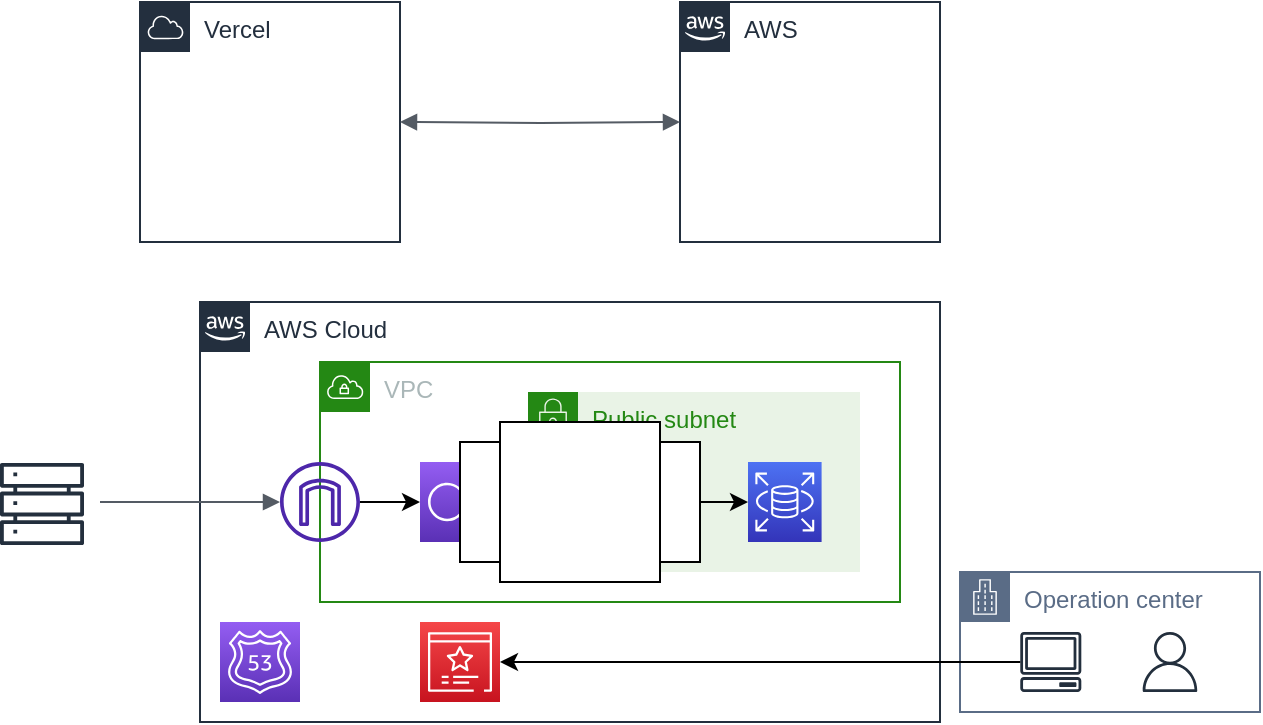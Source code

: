 <mxfile version="21.3.2" type="github">
  <diagram name="ページ1" id="ZhUhhZ0b7djOse1IJpB_">
    <mxGraphModel dx="1122" dy="729" grid="1" gridSize="10" guides="1" tooltips="1" connect="1" arrows="1" fold="1" page="1" pageScale="1" pageWidth="827" pageHeight="1169" math="0" shadow="0">
      <root>
        <mxCell id="0" />
        <mxCell id="1" parent="0" />
        <mxCell id="lF-Qxy4bv3UgVJ07ECqI-1" value="AWS Cloud" style="points=[[0,0],[0.25,0],[0.5,0],[0.75,0],[1,0],[1,0.25],[1,0.5],[1,0.75],[1,1],[0.75,1],[0.5,1],[0.25,1],[0,1],[0,0.75],[0,0.5],[0,0.25]];outlineConnect=0;gradientColor=none;html=1;whiteSpace=wrap;fontSize=12;fontStyle=0;container=1;pointerEvents=0;collapsible=0;recursiveResize=0;shape=mxgraph.aws4.group;grIcon=mxgraph.aws4.group_aws_cloud_alt;strokeColor=#232F3E;fillColor=none;verticalAlign=top;align=left;spacingLeft=30;fontColor=#232F3E;dashed=0;" vertex="1" parent="1">
          <mxGeometry x="200" y="340" width="370" height="210" as="geometry" />
        </mxCell>
        <mxCell id="lF-Qxy4bv3UgVJ07ECqI-2" value="VPC" style="points=[[0,0],[0.25,0],[0.5,0],[0.75,0],[1,0],[1,0.25],[1,0.5],[1,0.75],[1,1],[0.75,1],[0.5,1],[0.25,1],[0,1],[0,0.75],[0,0.5],[0,0.25]];outlineConnect=0;gradientColor=none;html=1;whiteSpace=wrap;fontSize=12;fontStyle=0;container=1;pointerEvents=0;collapsible=0;recursiveResize=0;shape=mxgraph.aws4.group;grIcon=mxgraph.aws4.group_vpc;strokeColor=#248814;fillColor=none;verticalAlign=top;align=left;spacingLeft=30;fontColor=#AAB7B8;dashed=0;" vertex="1" parent="lF-Qxy4bv3UgVJ07ECqI-1">
          <mxGeometry x="60" y="30" width="290" height="120" as="geometry" />
        </mxCell>
        <mxCell id="lF-Qxy4bv3UgVJ07ECqI-3" value="Public subnet" style="points=[[0,0],[0.25,0],[0.5,0],[0.75,0],[1,0],[1,0.25],[1,0.5],[1,0.75],[1,1],[0.75,1],[0.5,1],[0.25,1],[0,1],[0,0.75],[0,0.5],[0,0.25]];outlineConnect=0;gradientColor=none;html=1;whiteSpace=wrap;fontSize=12;fontStyle=0;container=1;pointerEvents=0;collapsible=0;recursiveResize=0;shape=mxgraph.aws4.group;grIcon=mxgraph.aws4.group_security_group;grStroke=0;strokeColor=#248814;fillColor=#E9F3E6;verticalAlign=top;align=left;spacingLeft=30;fontColor=#248814;dashed=0;" vertex="1" parent="lF-Qxy4bv3UgVJ07ECqI-2">
          <mxGeometry x="104" y="15" width="166" height="90" as="geometry" />
        </mxCell>
        <mxCell id="lF-Qxy4bv3UgVJ07ECqI-49" value="" style="edgeStyle=orthogonalEdgeStyle;rounded=0;orthogonalLoop=1;jettySize=auto;html=1;" edge="1" parent="lF-Qxy4bv3UgVJ07ECqI-3" source="lF-Qxy4bv3UgVJ07ECqI-4" target="lF-Qxy4bv3UgVJ07ECqI-7">
          <mxGeometry relative="1" as="geometry" />
        </mxCell>
        <mxCell id="lF-Qxy4bv3UgVJ07ECqI-4" value="" style="sketch=0;points=[[0,0,0],[0.25,0,0],[0.5,0,0],[0.75,0,0],[1,0,0],[0,1,0],[0.25,1,0],[0.5,1,0],[0.75,1,0],[1,1,0],[0,0.25,0],[0,0.5,0],[0,0.75,0],[1,0.25,0],[1,0.5,0],[1,0.75,0]];outlineConnect=0;fontColor=#232F3E;gradientColor=#F78E04;gradientDirection=north;fillColor=#D05C17;strokeColor=#ffffff;dashed=0;verticalLabelPosition=bottom;verticalAlign=top;align=center;html=1;fontSize=12;fontStyle=0;aspect=fixed;shape=mxgraph.aws4.resourceIcon;resIcon=mxgraph.aws4.ec2;" vertex="1" parent="lF-Qxy4bv3UgVJ07ECqI-3">
          <mxGeometry x="26" y="35" width="36.67" height="40" as="geometry" />
        </mxCell>
        <mxCell id="lF-Qxy4bv3UgVJ07ECqI-7" value="" style="sketch=0;points=[[0,0,0],[0.25,0,0],[0.5,0,0],[0.75,0,0],[1,0,0],[0,1,0],[0.25,1,0],[0.5,1,0],[0.75,1,0],[1,1,0],[0,0.25,0],[0,0.5,0],[0,0.75,0],[1,0.25,0],[1,0.5,0],[1,0.75,0]];outlineConnect=0;fontColor=#232F3E;gradientColor=#4D72F3;gradientDirection=north;fillColor=#3334B9;strokeColor=#ffffff;dashed=0;verticalLabelPosition=bottom;verticalAlign=top;align=center;html=1;fontSize=12;fontStyle=0;aspect=fixed;shape=mxgraph.aws4.resourceIcon;resIcon=mxgraph.aws4.rds;" vertex="1" parent="lF-Qxy4bv3UgVJ07ECqI-3">
          <mxGeometry x="110.0" y="35" width="36.8" height="40" as="geometry" />
        </mxCell>
        <mxCell id="lF-Qxy4bv3UgVJ07ECqI-27" value="" style="edgeStyle=orthogonalEdgeStyle;rounded=0;orthogonalLoop=1;jettySize=auto;html=1;" edge="1" parent="lF-Qxy4bv3UgVJ07ECqI-2" source="lF-Qxy4bv3UgVJ07ECqI-10" target="lF-Qxy4bv3UgVJ07ECqI-9">
          <mxGeometry relative="1" as="geometry" />
        </mxCell>
        <mxCell id="lF-Qxy4bv3UgVJ07ECqI-10" value="" style="sketch=0;outlineConnect=0;fontColor=#232F3E;gradientColor=none;fillColor=#4D27AA;strokeColor=none;dashed=0;verticalLabelPosition=bottom;verticalAlign=top;align=center;html=1;fontSize=12;fontStyle=0;aspect=fixed;pointerEvents=1;shape=mxgraph.aws4.internet_gateway;shadow=0;" vertex="1" parent="lF-Qxy4bv3UgVJ07ECqI-2">
          <mxGeometry x="-20" y="50" width="40" height="40" as="geometry" />
        </mxCell>
        <mxCell id="lF-Qxy4bv3UgVJ07ECqI-50" value="" style="edgeStyle=orthogonalEdgeStyle;rounded=0;orthogonalLoop=1;jettySize=auto;html=1;" edge="1" parent="lF-Qxy4bv3UgVJ07ECqI-2" source="lF-Qxy4bv3UgVJ07ECqI-9" target="lF-Qxy4bv3UgVJ07ECqI-4">
          <mxGeometry relative="1" as="geometry" />
        </mxCell>
        <mxCell id="lF-Qxy4bv3UgVJ07ECqI-9" value="" style="sketch=0;points=[[0,0,0],[0.25,0,0],[0.5,0,0],[0.75,0,0],[1,0,0],[0,1,0],[0.25,1,0],[0.5,1,0],[0.75,1,0],[1,1,0],[0,0.25,0],[0,0.5,0],[0,0.75,0],[1,0.25,0],[1,0.5,0],[1,0.75,0]];outlineConnect=0;fontColor=#232F3E;gradientColor=#945DF2;gradientDirection=north;fillColor=#5A30B5;strokeColor=#ffffff;dashed=0;verticalLabelPosition=bottom;verticalAlign=top;align=center;html=1;fontSize=12;fontStyle=0;aspect=fixed;shape=mxgraph.aws4.resourceIcon;resIcon=mxgraph.aws4.elastic_load_balancing;" vertex="1" parent="lF-Qxy4bv3UgVJ07ECqI-2">
          <mxGeometry x="50" y="50" width="40" height="40" as="geometry" />
        </mxCell>
        <mxCell id="lF-Qxy4bv3UgVJ07ECqI-8" value="" style="sketch=0;points=[[0,0,0],[0.25,0,0],[0.5,0,0],[0.75,0,0],[1,0,0],[0,1,0],[0.25,1,0],[0.5,1,0],[0.75,1,0],[1,1,0],[0,0.25,0],[0,0.5,0],[0,0.75,0],[1,0.25,0],[1,0.5,0],[1,0.75,0]];outlineConnect=0;fontColor=#232F3E;gradientColor=#945DF2;gradientDirection=north;fillColor=#5A30B5;strokeColor=#ffffff;dashed=0;verticalLabelPosition=bottom;verticalAlign=top;align=center;html=1;fontSize=12;fontStyle=0;aspect=fixed;shape=mxgraph.aws4.resourceIcon;resIcon=mxgraph.aws4.route_53;" vertex="1" parent="lF-Qxy4bv3UgVJ07ECqI-1">
          <mxGeometry x="10" y="160" width="40" height="40" as="geometry" />
        </mxCell>
        <mxCell id="lF-Qxy4bv3UgVJ07ECqI-11" value="" style="sketch=0;points=[[0,0,0],[0.25,0,0],[0.5,0,0],[0.75,0,0],[1,0,0],[0,1,0],[0.25,1,0],[0.5,1,0],[0.75,1,0],[1,1,0],[0,0.25,0],[0,0.5,0],[0,0.75,0],[1,0.25,0],[1,0.5,0],[1,0.75,0]];outlineConnect=0;fontColor=#232F3E;gradientColor=#F54749;gradientDirection=north;fillColor=#C7131F;strokeColor=#ffffff;dashed=0;verticalLabelPosition=bottom;verticalAlign=top;align=center;html=1;fontSize=12;fontStyle=0;aspect=fixed;shape=mxgraph.aws4.resourceIcon;resIcon=mxgraph.aws4.certificate_manager_3;" vertex="1" parent="lF-Qxy4bv3UgVJ07ECqI-1">
          <mxGeometry x="110" y="160" width="40" height="40" as="geometry" />
        </mxCell>
        <mxCell id="lF-Qxy4bv3UgVJ07ECqI-15" value="Operation center" style="points=[[0,0],[0.25,0],[0.5,0],[0.75,0],[1,0],[1,0.25],[1,0.5],[1,0.75],[1,1],[0.75,1],[0.5,1],[0.25,1],[0,1],[0,0.75],[0,0.5],[0,0.25]];outlineConnect=0;gradientColor=none;html=1;whiteSpace=wrap;fontSize=12;fontStyle=0;container=1;pointerEvents=0;collapsible=0;recursiveResize=0;shape=mxgraph.aws4.group;grIcon=mxgraph.aws4.group_corporate_data_center;strokeColor=#5A6C86;fillColor=none;verticalAlign=top;align=left;spacingLeft=30;fontColor=#5A6C86;dashed=0;" vertex="1" parent="1">
          <mxGeometry x="580" y="475" width="150" height="70" as="geometry" />
        </mxCell>
        <mxCell id="lF-Qxy4bv3UgVJ07ECqI-17" value="" style="sketch=0;outlineConnect=0;fontColor=#232F3E;gradientColor=none;fillColor=#232F3D;strokeColor=none;dashed=0;verticalLabelPosition=bottom;verticalAlign=top;align=center;html=1;fontSize=12;fontStyle=0;aspect=fixed;pointerEvents=1;shape=mxgraph.aws4.client;" vertex="1" parent="lF-Qxy4bv3UgVJ07ECqI-15">
          <mxGeometry x="30" y="30" width="30.79" height="30" as="geometry" />
        </mxCell>
        <mxCell id="lF-Qxy4bv3UgVJ07ECqI-16" value="" style="sketch=0;outlineConnect=0;fontColor=#232F3E;gradientColor=none;fillColor=#232F3D;strokeColor=none;dashed=0;verticalLabelPosition=bottom;verticalAlign=top;align=center;html=1;fontSize=12;fontStyle=0;aspect=fixed;pointerEvents=1;shape=mxgraph.aws4.user;" vertex="1" parent="lF-Qxy4bv3UgVJ07ECqI-15">
          <mxGeometry x="90" y="30" width="30" height="30" as="geometry" />
        </mxCell>
        <mxCell id="lF-Qxy4bv3UgVJ07ECqI-26" value="" style="sketch=0;outlineConnect=0;fontColor=#232F3E;gradientColor=none;fillColor=#232F3D;strokeColor=none;dashed=0;verticalLabelPosition=bottom;verticalAlign=top;align=center;html=1;fontSize=12;fontStyle=0;aspect=fixed;pointerEvents=1;shape=mxgraph.aws4.servers;" vertex="1" parent="1">
          <mxGeometry x="100" y="420" width="42" height="42" as="geometry" />
        </mxCell>
        <mxCell id="lF-Qxy4bv3UgVJ07ECqI-29" value="" style="edgeStyle=orthogonalEdgeStyle;html=1;endArrow=block;elbow=vertical;startArrow=none;endFill=1;strokeColor=#545B64;rounded=0;" edge="1" parent="1">
          <mxGeometry width="100" relative="1" as="geometry">
            <mxPoint x="150" y="440" as="sourcePoint" />
            <mxPoint x="240" y="440" as="targetPoint" />
          </mxGeometry>
        </mxCell>
        <mxCell id="lF-Qxy4bv3UgVJ07ECqI-30" value="AWS" style="points=[[0,0],[0.25,0],[0.5,0],[0.75,0],[1,0],[1,0.25],[1,0.5],[1,0.75],[1,1],[0.75,1],[0.5,1],[0.25,1],[0,1],[0,0.75],[0,0.5],[0,0.25]];outlineConnect=0;gradientColor=none;html=1;whiteSpace=wrap;fontSize=12;fontStyle=0;container=1;pointerEvents=0;collapsible=0;recursiveResize=0;shape=mxgraph.aws4.group;grIcon=mxgraph.aws4.group_aws_cloud_alt;strokeColor=#232F3E;fillColor=none;verticalAlign=top;align=left;spacingLeft=30;fontColor=#232F3E;dashed=0;" vertex="1" parent="1">
          <mxGeometry x="440" y="190" width="130" height="120" as="geometry" />
        </mxCell>
        <mxCell id="lF-Qxy4bv3UgVJ07ECqI-31" value="" style="shape=image;html=1;verticalAlign=top;verticalLabelPosition=bottom;labelBackgroundColor=#ffffff;imageAspect=0;aspect=fixed;image=https://cdn2.iconfinder.com/data/icons/boxicons-logos/24/bxl-django-128.png" vertex="1" parent="lF-Qxy4bv3UgVJ07ECqI-30">
          <mxGeometry x="32" y="30" width="66" height="66" as="geometry" />
        </mxCell>
        <mxCell id="lF-Qxy4bv3UgVJ07ECqI-35" value="" style="shape=image;verticalLabelPosition=bottom;labelBackgroundColor=default;verticalAlign=top;aspect=fixed;imageAspect=0;image=https://cdn.icon-icons.com/icons2/2699/PNG/512/graphql_logo_icon_171045.png;" vertex="1" parent="lF-Qxy4bv3UgVJ07ECqI-30">
          <mxGeometry x="5" y="70" width="120" height="60" as="geometry" />
        </mxCell>
        <mxCell id="lF-Qxy4bv3UgVJ07ECqI-32" style="edgeStyle=orthogonalEdgeStyle;rounded=0;orthogonalLoop=1;jettySize=auto;html=1;exitX=0.5;exitY=1;exitDx=0;exitDy=0;" edge="1" parent="1" source="lF-Qxy4bv3UgVJ07ECqI-30" target="lF-Qxy4bv3UgVJ07ECqI-30">
          <mxGeometry relative="1" as="geometry" />
        </mxCell>
        <mxCell id="lF-Qxy4bv3UgVJ07ECqI-34" value="Vercel" style="points=[[0,0],[0.25,0],[0.5,0],[0.75,0],[1,0],[1,0.25],[1,0.5],[1,0.75],[1,1],[0.75,1],[0.5,1],[0.25,1],[0,1],[0,0.75],[0,0.5],[0,0.25]];outlineConnect=0;gradientColor=none;html=1;whiteSpace=wrap;fontSize=12;fontStyle=0;container=1;pointerEvents=0;collapsible=0;recursiveResize=0;shape=mxgraph.aws4.group;grIcon=mxgraph.aws4.group_aws_cloud;strokeColor=#232F3E;fillColor=none;verticalAlign=top;align=left;spacingLeft=30;fontColor=#232F3E;dashed=0;" vertex="1" parent="1">
          <mxGeometry x="170" y="190" width="130" height="120" as="geometry" />
        </mxCell>
        <mxCell id="lF-Qxy4bv3UgVJ07ECqI-40" value="" style="shape=image;verticalLabelPosition=bottom;labelBackgroundColor=default;verticalAlign=top;aspect=fixed;imageAspect=0;image=https://cdn.icon-icons.com/icons2/2415/PNG/512/react_original_logo_icon_146374.png;" vertex="1" parent="lF-Qxy4bv3UgVJ07ECqI-34">
          <mxGeometry x="35" y="30" width="60" height="60" as="geometry" />
        </mxCell>
        <mxCell id="lF-Qxy4bv3UgVJ07ECqI-39" value="" style="shape=image;verticalLabelPosition=bottom;labelBackgroundColor=default;verticalAlign=top;aspect=fixed;imageAspect=0;image=https://images.ctfassets.net/683ogktz4b18/3xBePpYgMs4L0ysjQTIyHC/e78d38c8864ecdbb23dbc90a68871f23/apollo-graphql-1.svg;" vertex="1" parent="lF-Qxy4bv3UgVJ07ECqI-34">
          <mxGeometry x="2.5" y="77.5" width="125" height="45" as="geometry" />
        </mxCell>
        <mxCell id="lF-Qxy4bv3UgVJ07ECqI-41" value="" style="edgeStyle=orthogonalEdgeStyle;html=1;endArrow=block;elbow=vertical;startArrow=block;startFill=1;endFill=1;strokeColor=#545B64;rounded=0;entryX=0;entryY=0.5;entryDx=0;entryDy=0;" edge="1" parent="1" target="lF-Qxy4bv3UgVJ07ECqI-30">
          <mxGeometry width="100" relative="1" as="geometry">
            <mxPoint x="300" y="250" as="sourcePoint" />
            <mxPoint x="400" y="250" as="targetPoint" />
          </mxGeometry>
        </mxCell>
        <mxCell id="lF-Qxy4bv3UgVJ07ECqI-51" style="edgeStyle=orthogonalEdgeStyle;rounded=0;orthogonalLoop=1;jettySize=auto;html=1;entryX=1;entryY=0.5;entryDx=0;entryDy=0;entryPerimeter=0;" edge="1" parent="1" source="lF-Qxy4bv3UgVJ07ECqI-17" target="lF-Qxy4bv3UgVJ07ECqI-11">
          <mxGeometry relative="1" as="geometry" />
        </mxCell>
        <mxCell id="lF-Qxy4bv3UgVJ07ECqI-52" value="" style="rounded=0;whiteSpace=wrap;html=1;" vertex="1" parent="1">
          <mxGeometry x="330" y="410" width="120" height="60" as="geometry" />
        </mxCell>
        <mxCell id="lF-Qxy4bv3UgVJ07ECqI-53" value="" style="rounded=0;whiteSpace=wrap;html=1;" vertex="1" parent="1">
          <mxGeometry x="330" y="410" width="120" height="60" as="geometry" />
        </mxCell>
        <mxCell id="lF-Qxy4bv3UgVJ07ECqI-54" value="" style="whiteSpace=wrap;html=1;aspect=fixed;" vertex="1" parent="1">
          <mxGeometry x="350" y="400" width="80" height="80" as="geometry" />
        </mxCell>
      </root>
    </mxGraphModel>
  </diagram>
</mxfile>
